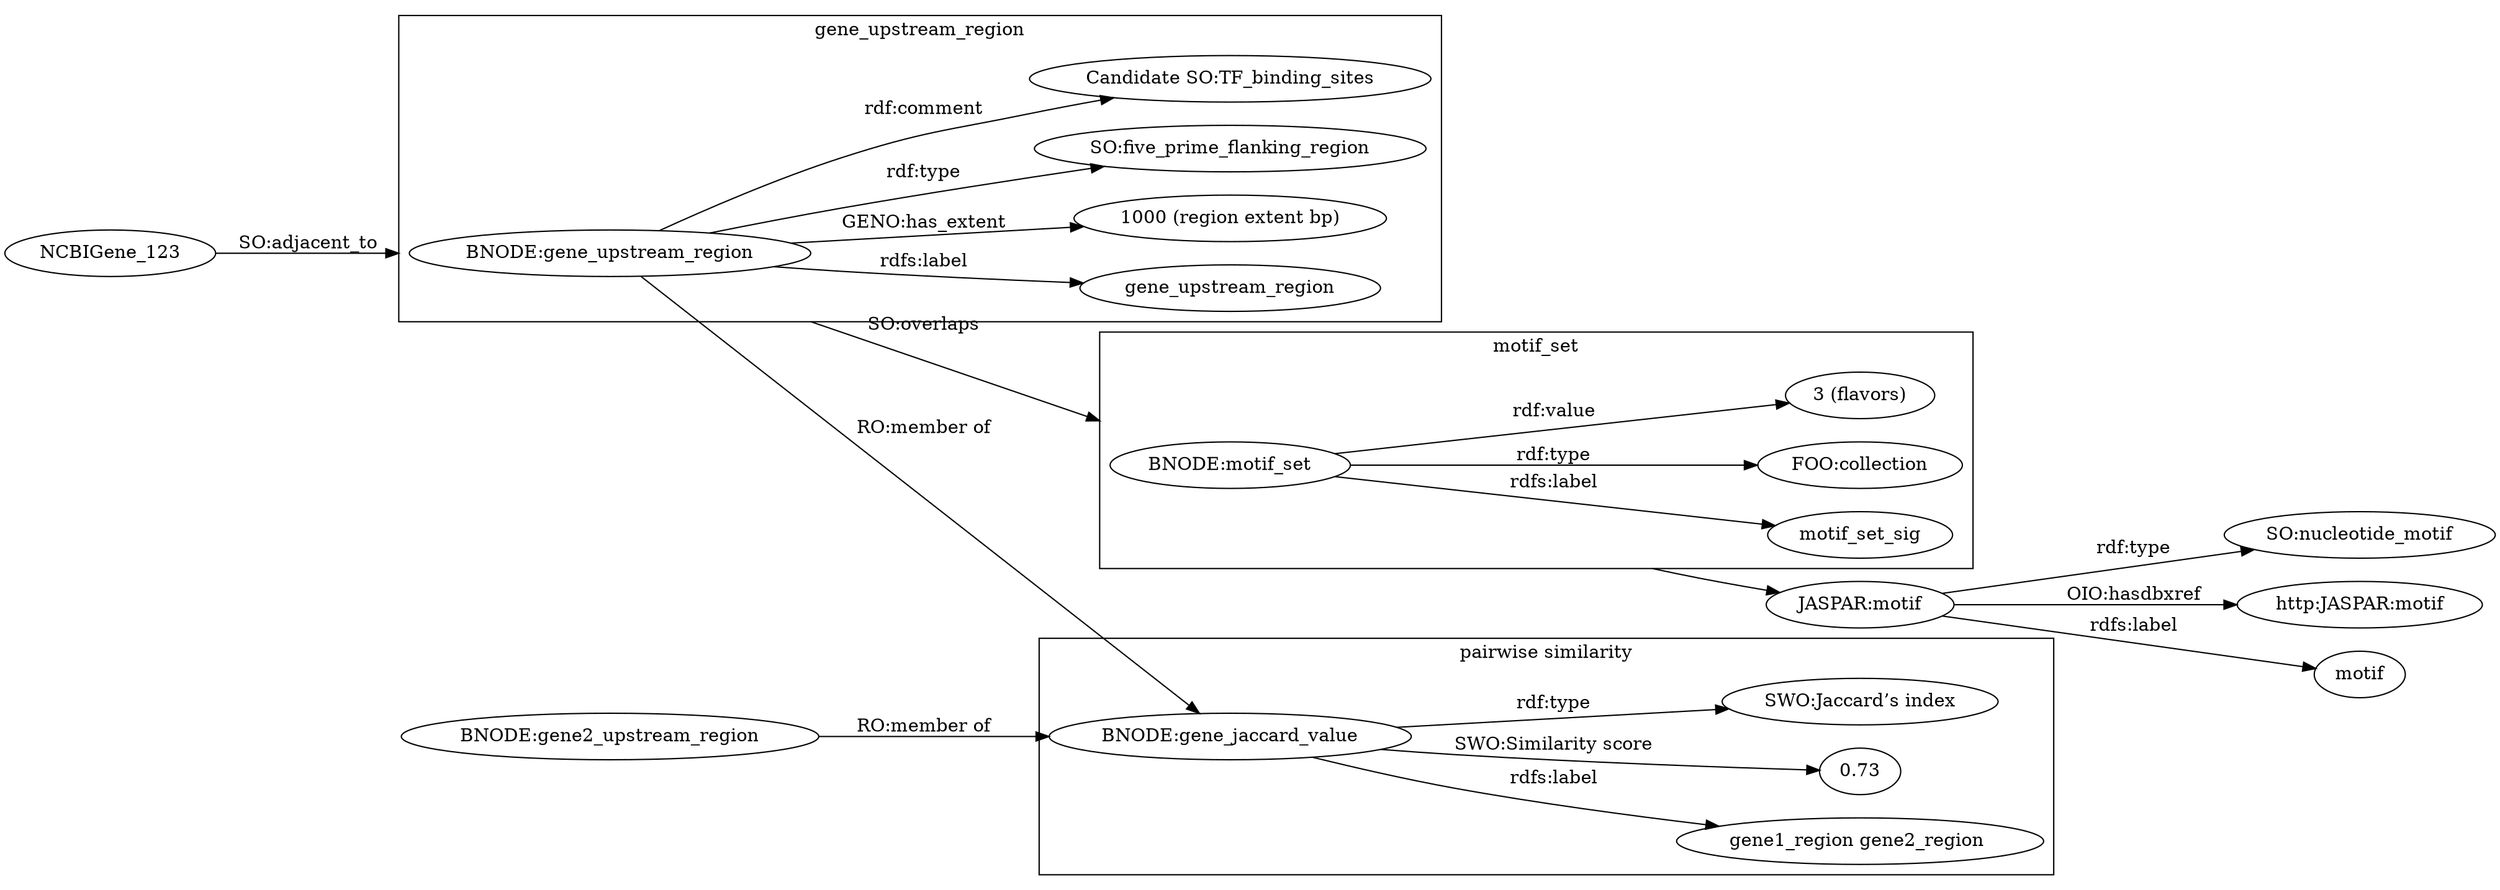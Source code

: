 
digraph{
 rankdir=LR;
 compound=true;
 title=JASPAR_target_model
 
"NCBIGene_123" -> "BNODE:gene_upstream_region" [label="SO:adjacent_to",lhead="cluster_0"]

subgraph  cluster_0 { // the genomic region
	label=gene_upstream_region
	"BNODE:gene_upstream_region" -> "gene_upstream_region" [label="rdfs:label"]
	"BNODE:gene_upstream_region" -> "1000 (region extent bp)" [label="GENO:has_extent"]
	"BNODE:gene_upstream_region" -> "SO:five_prime_flanking_region" [label="rdf:type"]	
	"BNODE:gene_upstream_region" -> "Candidate SO:TF_binding_sites" [label="rdf:comment"]
 }

"BNODE:gene_upstream_region"-> "BNODE:motif_set" [label="SO:overlaps", ltail="cluster_0",lhead="cluster_1"] 

subgraph cluster_1 { // set of motifs
	label=motif_set	
	"BNODE:motif_set" -> "motif_set_sig"[label="rdfs:label"]
	"BNODE:motif_set" -> "FOO:collection"[label="rdf:type"]
	"BNODE:motif_set" -> "3 (flavors)"  [label="rdf:value"]
 }

"BNODE:motif_set" -> "JASPAR:motif" [label="",ltail=cluster_1]
"JASPAR:motif" -> "SO:nucleotide_motif" [label="rdf:type"]
"JASPAR:motif" -> "http:JASPAR:motif"   [label="OIO:hasdbxref"]
"JASPAR:motif" -> "motif"[label="rdfs:label"]

"BNODE:gene_upstream_region" -> "BNODE:gene_jaccard_value" [label="RO:member of"]
"BNODE:gene2_upstream_region" -> "BNODE:gene_jaccard_value" [label="RO:member of"]

subgraph cluster_2 { // pairwise (dis)similarity
	label="pairwise similarity"	
	"BNODE:gene_jaccard_value" -> "gene1_region gene2_region " [label="rdfs:label"]
	"BNODE:gene_jaccard_value" -> "0.73" [label="SWO:Similarity score"]

	"BNODE:gene_jaccard_value" -> "SWO:Jaccard’s index" [label="rdf:type"]
	//  Term IRI: http://www.ebi.ac.uk/efo/swo/SWO_0000243
}
  
}


